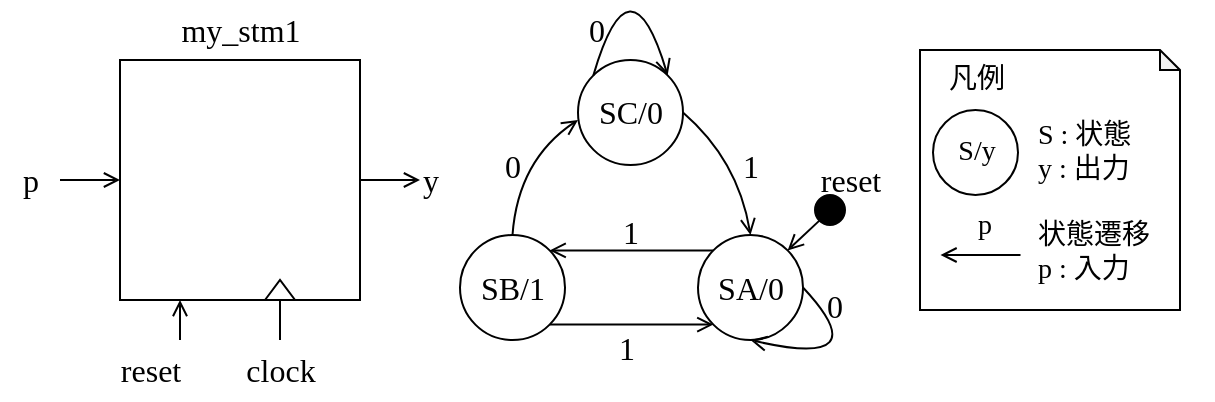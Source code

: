 <mxfile>
    <diagram id="QMNwIq3Yd1SpAA4LmWfU" name="ページ1">
        <mxGraphModel dx="1103" dy="548" grid="1" gridSize="10" guides="1" tooltips="1" connect="1" arrows="1" fold="1" page="1" pageScale="1" pageWidth="827" pageHeight="1169" math="1" shadow="0">
            <root>
                <mxCell id="0"/>
                <mxCell id="1" parent="0"/>
                <mxCell id="74" value="" style="shape=note;whiteSpace=wrap;html=1;backgroundOutline=1;darkOpacity=0.05;fontFamily=Helvetica;fontSize=11;fontColor=default;labelBackgroundColor=default;size=10;" vertex="1" parent="1">
                    <mxGeometry x="550" y="300" width="130" height="130" as="geometry"/>
                </mxCell>
                <mxCell id="3" style="edgeStyle=none;html=1;exitX=0;exitY=0.5;exitDx=0;exitDy=0;endArrow=none;endFill=0;startArrow=open;startFill=0;labelBackgroundColor=none;fontFamily=Lucida Console;" edge="1" parent="1" source="2">
                    <mxGeometry relative="1" as="geometry">
                        <mxPoint x="120" y="365" as="targetPoint"/>
                    </mxGeometry>
                </mxCell>
                <mxCell id="12" style="edgeStyle=none;html=1;exitX=1;exitY=0.5;exitDx=0;exitDy=0;endArrow=open;endFill=0;labelBackgroundColor=none;fontFamily=Lucida Console;" edge="1" parent="1" source="2">
                    <mxGeometry relative="1" as="geometry">
                        <mxPoint x="300" y="365" as="targetPoint"/>
                    </mxGeometry>
                </mxCell>
                <mxCell id="20" style="edgeStyle=none;shape=connector;rounded=1;html=1;exitX=0.25;exitY=1;exitDx=0;exitDy=0;strokeColor=default;align=center;verticalAlign=middle;fontFamily=Lucida Console;fontSize=11;fontColor=default;labelBackgroundColor=none;startArrow=open;startFill=0;endArrow=none;endFill=0;" edge="1" parent="1" source="2">
                    <mxGeometry relative="1" as="geometry">
                        <mxPoint x="180" y="445" as="targetPoint"/>
                    </mxGeometry>
                </mxCell>
                <mxCell id="2" value="" style="rounded=0;whiteSpace=wrap;html=1;labelBackgroundColor=none;fontFamily=Lucida Console;" vertex="1" parent="1">
                    <mxGeometry x="150" y="305" width="120" height="120" as="geometry"/>
                </mxCell>
                <mxCell id="6" value="&lt;font&gt;my_stm1&lt;/font&gt;" style="text;html=1;align=center;verticalAlign=middle;resizable=0;points=[];autosize=1;strokeColor=none;fillColor=none;fontSize=16;fontFamily=Lucida Console;labelBackgroundColor=none;" vertex="1" parent="1">
                    <mxGeometry x="165" y="275" width="90" height="30" as="geometry"/>
                </mxCell>
                <mxCell id="7" value="&lt;font&gt;p&lt;/font&gt;" style="text;html=1;align=center;verticalAlign=middle;resizable=0;points=[];autosize=1;strokeColor=none;fillColor=none;fontSize=16;fontFamily=Lucida Console;labelBackgroundColor=none;" vertex="1" parent="1">
                    <mxGeometry x="90" y="350" width="30" height="30" as="geometry"/>
                </mxCell>
                <mxCell id="13" value="&lt;font&gt;y&lt;/font&gt;" style="text;html=1;align=center;verticalAlign=middle;resizable=0;points=[];autosize=1;strokeColor=none;fillColor=none;fontSize=16;fontFamily=Lucida Console;labelBackgroundColor=none;" vertex="1" parent="1">
                    <mxGeometry x="290" y="350" width="30" height="30" as="geometry"/>
                </mxCell>
                <mxCell id="15" style="edgeStyle=none;html=1;exitX=0;exitY=0.5;exitDx=0;exitDy=0;startArrow=none;startFill=0;endArrow=none;endFill=0;labelBackgroundColor=none;fontFamily=Lucida Console;" edge="1" parent="1" source="14">
                    <mxGeometry relative="1" as="geometry">
                        <mxPoint x="230" y="445" as="targetPoint"/>
                    </mxGeometry>
                </mxCell>
                <mxCell id="14" value="" style="triangle;whiteSpace=wrap;html=1;rotation=-90;labelBackgroundColor=none;fontFamily=Lucida Console;" vertex="1" parent="1">
                    <mxGeometry x="225" y="412.5" width="10" height="15" as="geometry"/>
                </mxCell>
                <mxCell id="16" value="&lt;font&gt;clock&lt;/font&gt;" style="text;html=1;align=center;verticalAlign=middle;resizable=0;points=[];autosize=1;strokeColor=none;fillColor=none;fontSize=16;fontFamily=Lucida Console;labelBackgroundColor=none;" vertex="1" parent="1">
                    <mxGeometry x="195" y="445" width="70" height="30" as="geometry"/>
                </mxCell>
                <mxCell id="21" value="&lt;font&gt;reset&lt;/font&gt;" style="text;html=1;align=center;verticalAlign=middle;resizable=0;points=[];autosize=1;strokeColor=none;fillColor=none;fontSize=16;fontFamily=Lucida Console;labelBackgroundColor=none;" vertex="1" parent="1">
                    <mxGeometry x="130" y="445" width="70" height="30" as="geometry"/>
                </mxCell>
                <mxCell id="23" value="&lt;span&gt;S/&lt;/span&gt;&lt;span style=&quot;&quot;&gt;y&lt;/span&gt;" style="ellipse;whiteSpace=wrap;html=1;aspect=fixed;fontFamily=Lucida Console;fontSize=14;fontColor=default;labelBackgroundColor=none;" vertex="1" parent="1">
                    <mxGeometry x="556.5" y="330" width="42.5" height="42.5" as="geometry"/>
                </mxCell>
                <mxCell id="49" style="edgeStyle=none;shape=connector;curved=1;rounded=0;html=1;exitX=1;exitY=1;exitDx=0;exitDy=0;entryX=0;entryY=1;entryDx=0;entryDy=0;strokeColor=default;align=center;verticalAlign=middle;fontFamily=Lucida Console;fontSize=11;fontColor=default;labelBackgroundColor=none;startArrow=none;startFill=0;endArrow=open;endFill=0;" edge="1" parent="1" source="24" target="44">
                    <mxGeometry relative="1" as="geometry">
                        <Array as="points"/>
                    </mxGeometry>
                </mxCell>
                <mxCell id="24" value="&lt;span&gt;SB/&lt;/span&gt;&lt;span style=&quot;&quot;&gt;1&lt;/span&gt;" style="ellipse;whiteSpace=wrap;html=1;aspect=fixed;fontFamily=Lucida Console;fontSize=16;fontColor=default;labelBackgroundColor=none;" vertex="1" parent="1">
                    <mxGeometry x="320" y="392.5" width="52.5" height="52.5" as="geometry"/>
                </mxCell>
                <mxCell id="40" style="edgeStyle=none;shape=connector;rounded=0;html=1;strokeColor=default;align=center;verticalAlign=middle;fontFamily=Lucida Console;fontSize=14;fontColor=default;labelBackgroundColor=none;startArrow=none;startFill=0;endArrow=open;endFill=0;curved=1;" edge="1" parent="1">
                    <mxGeometry relative="1" as="geometry">
                        <mxPoint x="600.25" y="402.5" as="sourcePoint"/>
                        <mxPoint x="560.25" y="402.5" as="targetPoint"/>
                        <Array as="points"/>
                    </mxGeometry>
                </mxCell>
                <mxCell id="42" value="p" style="text;html=1;align=center;verticalAlign=middle;resizable=0;points=[];autosize=1;strokeColor=none;fillColor=none;fontFamily=Lucida Console;fontSize=14;fontColor=default;labelBackgroundColor=none;" vertex="1" parent="1">
                    <mxGeometry x="566.5" y="372.5" width="30" height="30" as="geometry"/>
                </mxCell>
                <mxCell id="43" value="凡例" style="text;html=1;align=center;verticalAlign=middle;resizable=0;points=[];autosize=1;strokeColor=none;fillColor=none;fontFamily=Lucida Console;fontSize=14;fontColor=default;labelBackgroundColor=none;" vertex="1" parent="1">
                    <mxGeometry x="552.75" y="300" width="50" height="30" as="geometry"/>
                </mxCell>
                <mxCell id="48" style="edgeStyle=none;shape=connector;curved=1;rounded=0;html=1;exitX=0;exitY=0;exitDx=0;exitDy=0;entryX=1;entryY=0;entryDx=0;entryDy=0;strokeColor=default;align=center;verticalAlign=middle;fontFamily=Lucida Console;fontSize=11;fontColor=default;labelBackgroundColor=none;startArrow=none;startFill=0;endArrow=open;endFill=0;" edge="1" parent="1" source="44" target="24">
                    <mxGeometry relative="1" as="geometry">
                        <Array as="points"/>
                    </mxGeometry>
                </mxCell>
                <mxCell id="44" value="&lt;span&gt;SA/&lt;/span&gt;&lt;span style=&quot;&quot;&gt;0&lt;/span&gt;" style="ellipse;whiteSpace=wrap;html=1;aspect=fixed;fontFamily=Lucida Console;fontSize=16;fontColor=default;labelBackgroundColor=none;" vertex="1" parent="1">
                    <mxGeometry x="439" y="392.5" width="52.5" height="52.5" as="geometry"/>
                </mxCell>
                <mxCell id="51" style="edgeStyle=none;shape=connector;curved=1;rounded=0;html=1;exitX=1;exitY=0.5;exitDx=0;exitDy=0;entryX=0.5;entryY=0;entryDx=0;entryDy=0;strokeColor=default;align=center;verticalAlign=middle;fontFamily=Lucida Console;fontSize=11;fontColor=default;labelBackgroundColor=none;startArrow=none;startFill=0;endArrow=open;endFill=0;" edge="1" parent="1" source="45" target="44">
                    <mxGeometry relative="1" as="geometry">
                        <Array as="points">
                            <mxPoint x="459" y="355"/>
                        </Array>
                    </mxGeometry>
                </mxCell>
                <mxCell id="45" value="&lt;span&gt;SC/&lt;/span&gt;&lt;span style=&quot;&quot;&gt;0&lt;/span&gt;" style="ellipse;whiteSpace=wrap;html=1;aspect=fixed;fontFamily=Lucida Console;fontSize=16;fontColor=default;labelBackgroundColor=none;" vertex="1" parent="1">
                    <mxGeometry x="379" y="305" width="52.5" height="52.5" as="geometry"/>
                </mxCell>
                <mxCell id="50" style="edgeStyle=none;shape=connector;curved=1;rounded=0;html=1;exitX=0.5;exitY=0;exitDx=0;exitDy=0;entryX=0;entryY=0.571;entryDx=0;entryDy=0;entryPerimeter=0;strokeColor=default;align=center;verticalAlign=middle;fontFamily=Lucida Console;fontSize=11;fontColor=default;labelBackgroundColor=none;startArrow=none;startFill=0;endArrow=open;endFill=0;" edge="1" parent="1" source="24" target="45">
                    <mxGeometry relative="1" as="geometry">
                        <Array as="points">
                            <mxPoint x="349" y="355"/>
                        </Array>
                    </mxGeometry>
                </mxCell>
                <mxCell id="61" style="edgeStyle=none;shape=connector;curved=1;rounded=0;html=1;exitX=0;exitY=1;exitDx=0;exitDy=0;entryX=1;entryY=0;entryDx=0;entryDy=0;strokeColor=default;align=center;verticalAlign=middle;fontFamily=Lucida Console;fontSize=11;fontColor=default;labelBackgroundColor=none;startArrow=none;startFill=0;endArrow=open;endFill=0;" edge="1" parent="1" source="60" target="44">
                    <mxGeometry relative="1" as="geometry"/>
                </mxCell>
                <mxCell id="60" value="" style="ellipse;whiteSpace=wrap;html=1;aspect=fixed;fontFamily=Lucida Console;fontSize=11;fontColor=default;labelBackgroundColor=none;fillColor=#000000;" vertex="1" parent="1">
                    <mxGeometry x="497.5" y="372.5" width="15" height="15" as="geometry"/>
                </mxCell>
                <mxCell id="62" value="reset" style="text;html=1;align=center;verticalAlign=middle;resizable=0;points=[];autosize=1;strokeColor=none;fillColor=none;fontFamily=Lucida Console;fontSize=16;fontColor=default;labelBackgroundColor=none;" vertex="1" parent="1">
                    <mxGeometry x="480" y="350" width="70" height="30" as="geometry"/>
                </mxCell>
                <mxCell id="63" value="S : 状態&lt;div&gt;y : 出力&lt;/div&gt;" style="text;html=1;align=left;verticalAlign=middle;resizable=0;points=[];autosize=1;strokeColor=none;fillColor=none;fontFamily=Lucida Console;fontSize=14;fontColor=default;labelBackgroundColor=default;" vertex="1" parent="1">
                    <mxGeometry x="606.5" y="326.25" width="90" height="50" as="geometry"/>
                </mxCell>
                <mxCell id="65" value="状態遷移&lt;div&gt;p : 入力&lt;/div&gt;" style="text;html=1;align=left;verticalAlign=middle;resizable=0;points=[];autosize=1;strokeColor=none;fillColor=none;fontFamily=Lucida Console;fontSize=14;fontColor=default;labelBackgroundColor=default;" vertex="1" parent="1">
                    <mxGeometry x="606.5" y="376.25" width="90" height="50" as="geometry"/>
                </mxCell>
                <mxCell id="66" style="edgeStyle=none;shape=connector;curved=1;rounded=0;html=1;exitX=1;exitY=0.5;exitDx=0;exitDy=0;entryX=0.5;entryY=1;entryDx=0;entryDy=0;strokeColor=default;align=center;verticalAlign=middle;fontFamily=Helvetica;fontSize=11;fontColor=default;labelBackgroundColor=default;startArrow=none;startFill=0;endArrow=open;endFill=0;" edge="1" parent="1" source="44" target="44">
                    <mxGeometry relative="1" as="geometry">
                        <Array as="points">
                            <mxPoint x="530" y="460"/>
                        </Array>
                    </mxGeometry>
                </mxCell>
                <mxCell id="67" value="1" style="text;html=1;align=center;verticalAlign=middle;resizable=0;points=[];autosize=1;strokeColor=none;fillColor=none;fontFamily=Lucida Console;fontSize=16;fontColor=default;labelBackgroundColor=none;" vertex="1" parent="1">
                    <mxGeometry x="450.25" y="342.5" width="30" height="30" as="geometry"/>
                </mxCell>
                <mxCell id="68" value="1" style="text;html=1;align=center;verticalAlign=middle;resizable=0;points=[];autosize=1;strokeColor=none;fillColor=none;fontFamily=Lucida Console;fontSize=16;fontColor=default;labelBackgroundColor=none;" vertex="1" parent="1">
                    <mxGeometry x="390.25" y="376.25" width="30" height="30" as="geometry"/>
                </mxCell>
                <mxCell id="69" value="1" style="text;html=1;align=center;verticalAlign=middle;resizable=0;points=[];autosize=1;strokeColor=none;fillColor=none;fontFamily=Lucida Console;fontSize=16;fontColor=default;labelBackgroundColor=none;" vertex="1" parent="1">
                    <mxGeometry x="388.25" y="434" width="30" height="30" as="geometry"/>
                </mxCell>
                <mxCell id="70" value="0" style="text;html=1;align=center;verticalAlign=middle;resizable=0;points=[];autosize=1;strokeColor=none;fillColor=none;fontFamily=Lucida Console;fontSize=16;fontColor=default;labelBackgroundColor=none;" vertex="1" parent="1">
                    <mxGeometry x="331.25" y="342.5" width="30" height="30" as="geometry"/>
                </mxCell>
                <mxCell id="71" style="edgeStyle=none;shape=connector;curved=1;rounded=0;html=1;exitX=0;exitY=0;exitDx=0;exitDy=0;entryX=1;entryY=0;entryDx=0;entryDy=0;strokeColor=default;align=center;verticalAlign=middle;fontFamily=Helvetica;fontSize=11;fontColor=default;labelBackgroundColor=default;startArrow=none;startFill=0;endArrow=open;endFill=0;" edge="1" parent="1" source="45" target="45">
                    <mxGeometry relative="1" as="geometry">
                        <Array as="points">
                            <mxPoint x="405" y="250"/>
                        </Array>
                    </mxGeometry>
                </mxCell>
                <mxCell id="72" value="0" style="text;html=1;align=center;verticalAlign=middle;resizable=0;points=[];autosize=1;strokeColor=none;fillColor=none;fontFamily=Lucida Console;fontSize=16;fontColor=default;labelBackgroundColor=none;" vertex="1" parent="1">
                    <mxGeometry x="372.5" y="275" width="30" height="30" as="geometry"/>
                </mxCell>
                <mxCell id="73" value="0" style="text;html=1;align=center;verticalAlign=middle;resizable=0;points=[];autosize=1;strokeColor=none;fillColor=none;fontFamily=Lucida Console;fontSize=16;fontColor=default;labelBackgroundColor=none;" vertex="1" parent="1">
                    <mxGeometry x="491.5" y="412.5" width="30" height="30" as="geometry"/>
                </mxCell>
            </root>
        </mxGraphModel>
    </diagram>
</mxfile>